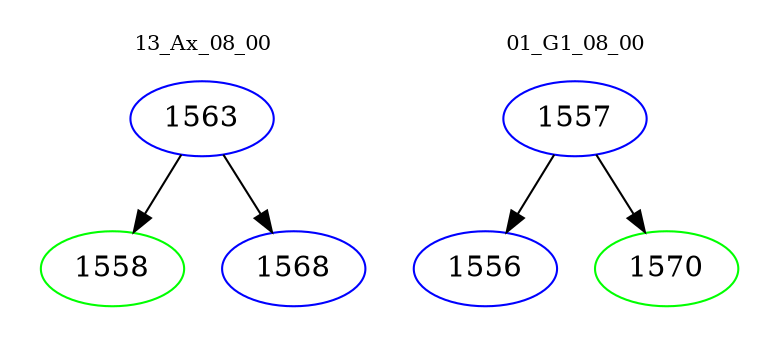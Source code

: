 digraph{
subgraph cluster_0 {
color = white
label = "13_Ax_08_00";
fontsize=10;
T0_1563 [label="1563", color="blue"]
T0_1563 -> T0_1558 [color="black"]
T0_1558 [label="1558", color="green"]
T0_1563 -> T0_1568 [color="black"]
T0_1568 [label="1568", color="blue"]
}
subgraph cluster_1 {
color = white
label = "01_G1_08_00";
fontsize=10;
T1_1557 [label="1557", color="blue"]
T1_1557 -> T1_1556 [color="black"]
T1_1556 [label="1556", color="blue"]
T1_1557 -> T1_1570 [color="black"]
T1_1570 [label="1570", color="green"]
}
}
